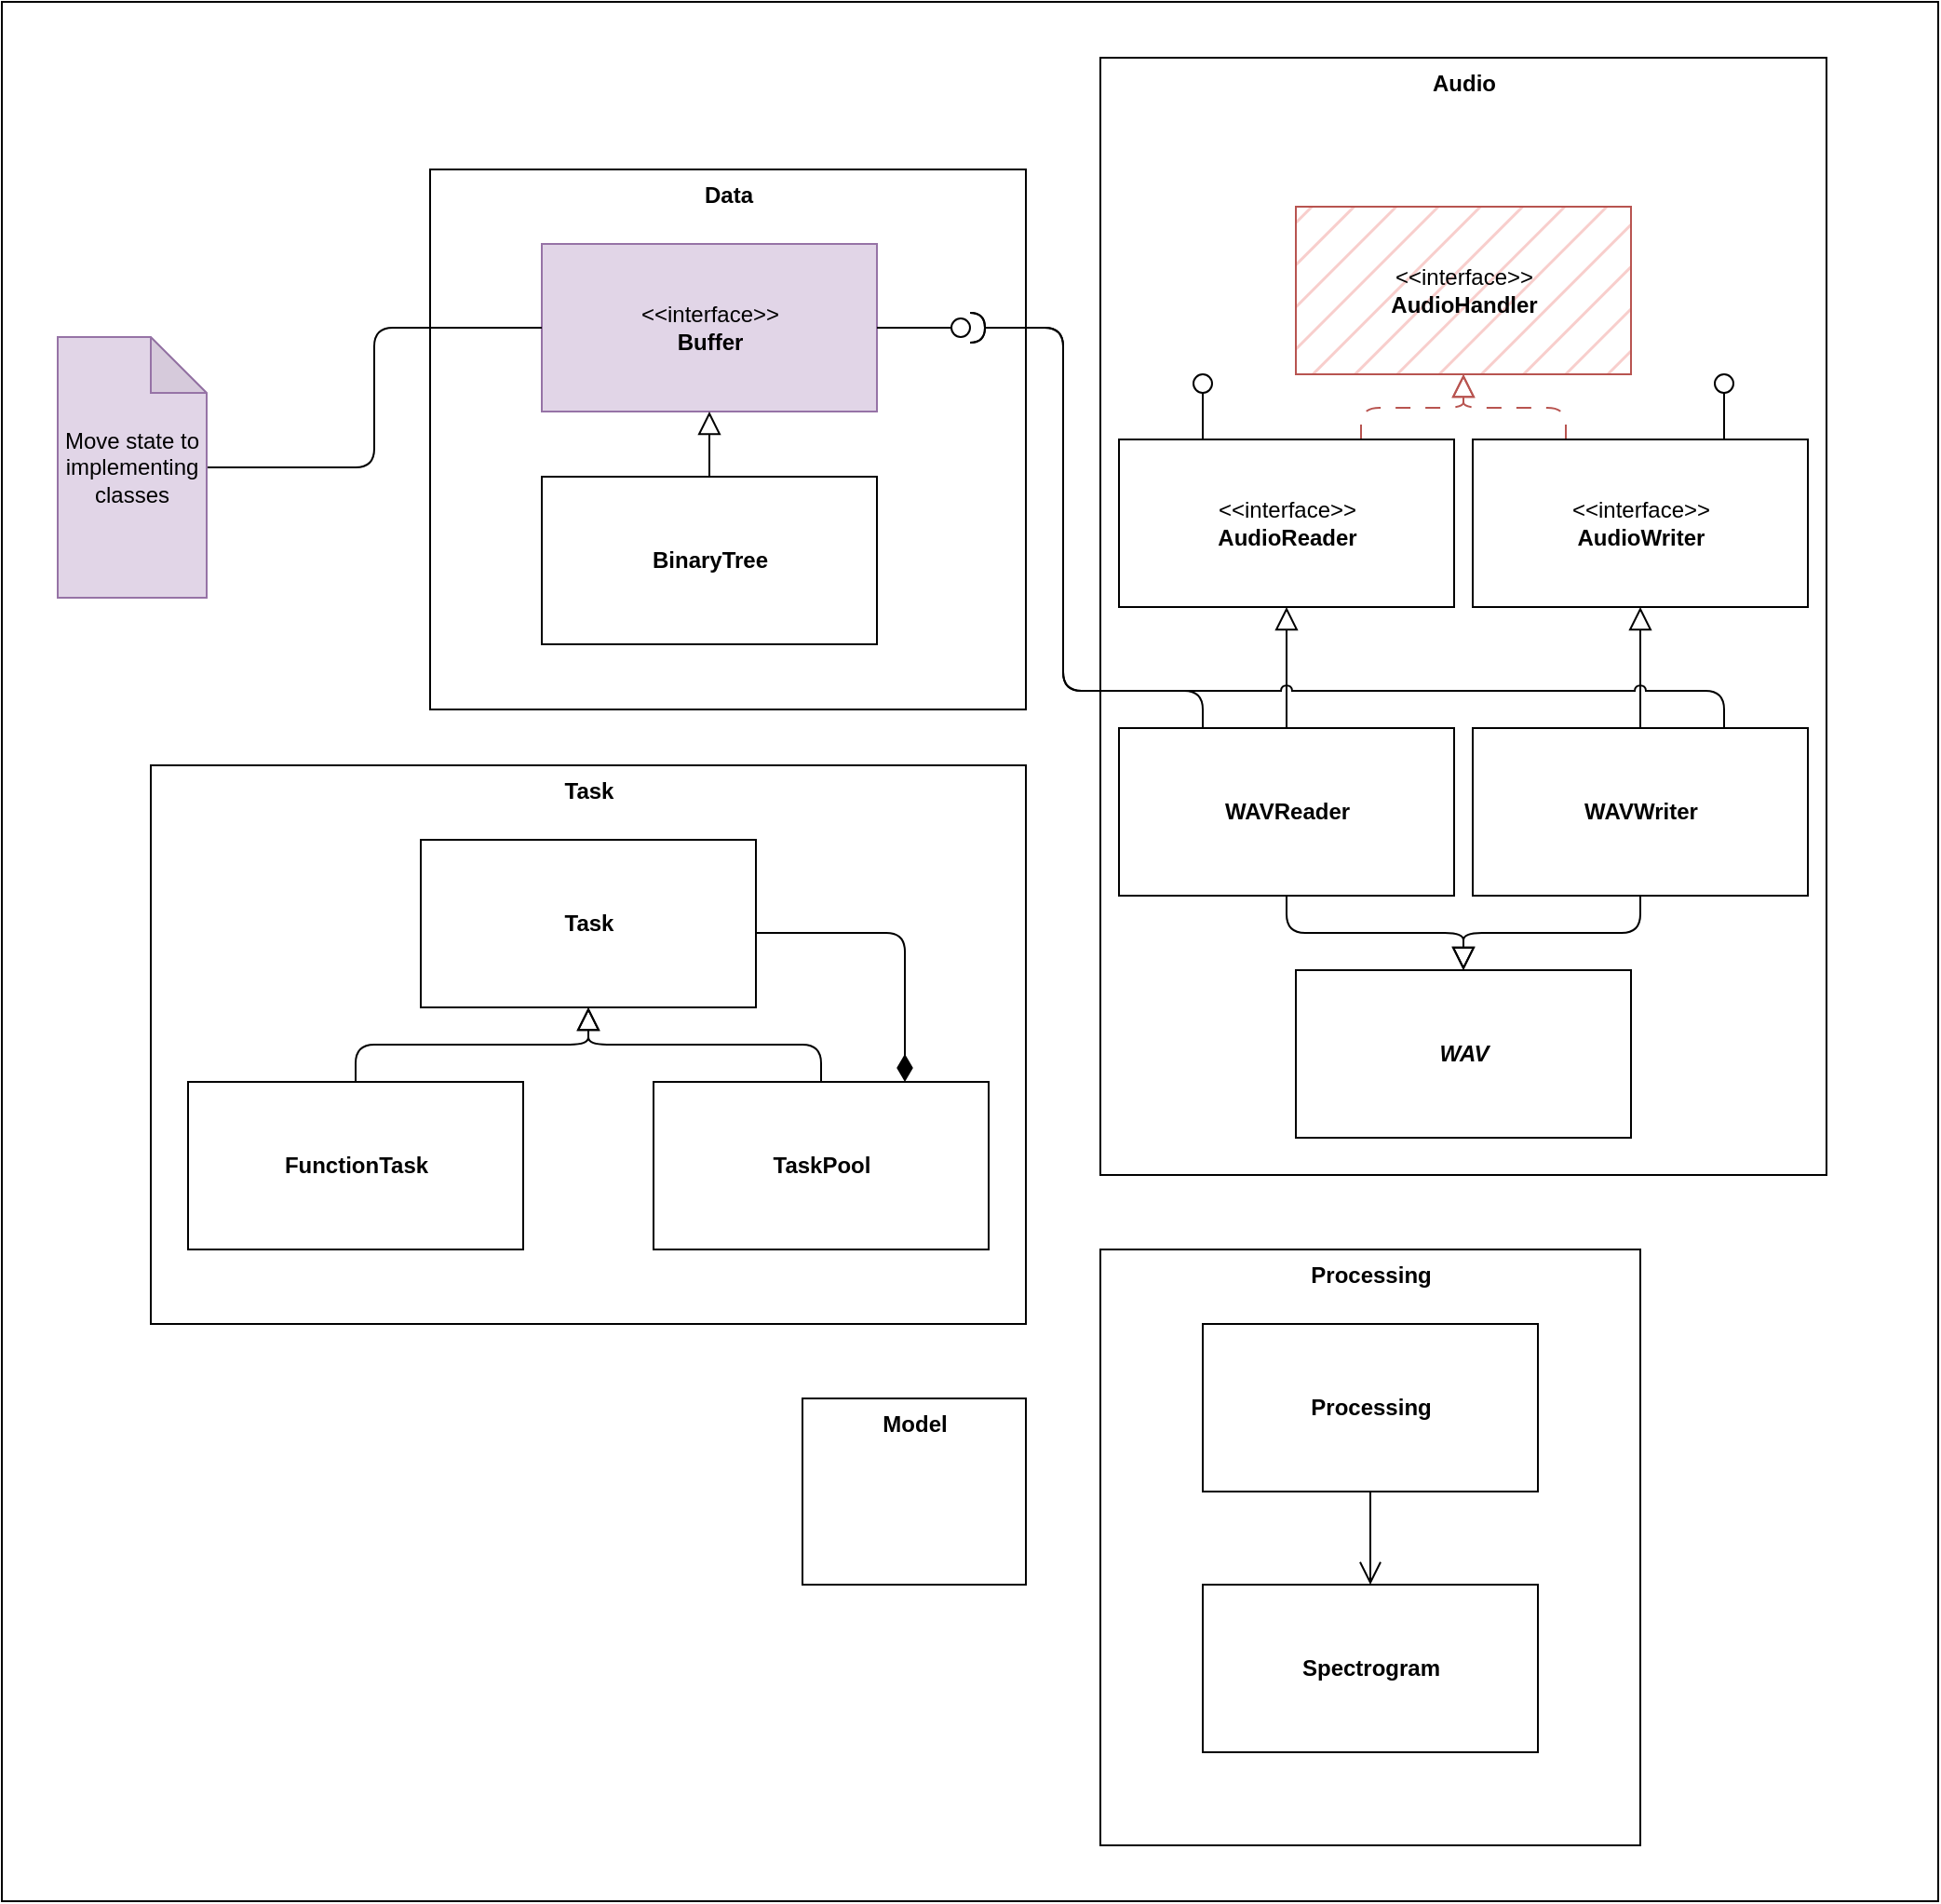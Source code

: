 <mxfile>
    <diagram id="rVW-LHmZWdmXAgt8M_pt" name="Page-1">
        <mxGraphModel dx="1943" dy="464" grid="1" gridSize="10" guides="1" tooltips="1" connect="1" arrows="1" fold="1" page="1" pageScale="1" pageWidth="827" pageHeight="1169" math="0" shadow="0">
            <root>
                <mxCell id="0"/>
                <mxCell id="1" parent="0"/>
                <mxCell id="93" value="" style="rounded=0;whiteSpace=wrap;html=1;" vertex="1" parent="1">
                    <mxGeometry x="-220" y="100" width="1040" height="1020" as="geometry"/>
                </mxCell>
                <mxCell id="11" value="&lt;b&gt;Audio&lt;/b&gt;" style="html=1;dropTarget=0;verticalAlign=top;" parent="1" vertex="1">
                    <mxGeometry x="370" y="130" width="390" height="600" as="geometry"/>
                </mxCell>
                <mxCell id="13" value="&lt;b&gt;Task&lt;/b&gt;" style="html=1;dropTarget=0;verticalAlign=top;" parent="1" vertex="1">
                    <mxGeometry x="-140" y="510" width="470" height="300" as="geometry"/>
                </mxCell>
                <mxCell id="15" value="&lt;b&gt;Processing&lt;/b&gt;" style="html=1;dropTarget=0;verticalAlign=top;" parent="1" vertex="1">
                    <mxGeometry x="370" y="770" width="290" height="320" as="geometry"/>
                </mxCell>
                <mxCell id="17" value="&lt;b&gt;Model&lt;/b&gt;" style="html=1;dropTarget=0;verticalAlign=top;" parent="1" vertex="1">
                    <mxGeometry x="210" y="850" width="120" height="100" as="geometry"/>
                </mxCell>
                <mxCell id="19" value="&lt;b&gt;Data&lt;/b&gt;" style="html=1;dropTarget=0;verticalAlign=top;" parent="1" vertex="1">
                    <mxGeometry x="10" y="190" width="320" height="290" as="geometry"/>
                </mxCell>
                <mxCell id="21" value="&amp;lt;&amp;lt;interface&amp;gt;&amp;gt;&lt;br&gt;&lt;b&gt;AudioHandler&lt;/b&gt;&lt;span style=&quot;color: rgba(0, 0, 0, 0); font-family: monospace; font-size: 0px; text-align: start;&quot;&gt;%3CmxGraphModel%3E%3Croot%3E%3CmxCell%20id%3D%220%22%2F%3E%3CmxCell%20id%3D%221%22%20parent%3D%220%22%2F%3E%3CmxCell%20id%3D%222%22%20value%3D%22AudioHandler%22%20style%3D%22html%3D1%3BdropTarget%3D0%3B%22%20vertex%3D%221%22%20parent%3D%221%22%3E%3CmxGeometry%20x%3D%22380%22%20y%3D%22240%22%20width%3D%22180%22%20height%3D%2290%22%20as%3D%22geometry%22%2F%3E%3C%2FmxCell%3E%3CmxCell%20id%3D%223%22%20value%3D%22%22%20style%3D%22shape%3Dmodule%3BjettyWidth%3D8%3BjettyHeight%3D4%3B%22%20vertex%3D%221%22%20parent%3D%222%22%3E%3CmxGeometry%20x%3D%221%22%20width%3D%2220%22%20height%3D%2220%22%20relative%3D%221%22%20as%3D%22geometry%22%3E%3CmxPoint%20x%3D%22-27%22%20y%3D%227%22%20as%3D%22offset%22%2F%3E%3C%2FmxGeometry%3E%3C%2FmxCell%3E%3C%2Froot%3E%3C%2FmxGraphModel%3E&lt;/span&gt;" style="html=1;dropTarget=0;fillColor=#f8cecc;strokeColor=#b85450;fillStyle=hatch;" parent="1" vertex="1">
                    <mxGeometry x="475" y="210" width="180" height="90" as="geometry"/>
                </mxCell>
                <mxCell id="28" style="edgeStyle=orthogonalEdgeStyle;html=1;entryX=0.5;entryY=1;entryDx=0;entryDy=0;endArrow=block;endFill=0;endSize=10;dashed=1;dashPattern=8 8;fillColor=#f8cecc;strokeColor=#b85450;" parent="1" source="23" target="21" edge="1">
                    <mxGeometry relative="1" as="geometry">
                        <Array as="points">
                            <mxPoint x="510" y="318"/>
                            <mxPoint x="565" y="318"/>
                        </Array>
                    </mxGeometry>
                </mxCell>
                <mxCell id="23" value="&amp;lt;&amp;lt;interface&amp;gt;&amp;gt;&lt;br&gt;&lt;b&gt;AudioReader&lt;/b&gt;" style="html=1;dropTarget=0;" parent="1" vertex="1">
                    <mxGeometry x="380" y="335" width="180" height="90" as="geometry"/>
                </mxCell>
                <mxCell id="27" style="edgeStyle=orthogonalEdgeStyle;html=1;entryX=0.5;entryY=1;entryDx=0;entryDy=0;endArrow=block;endFill=0;endSize=10;dashed=1;dashPattern=8 8;fillColor=#f8cecc;strokeColor=#b85450;" parent="1" source="25" target="21" edge="1">
                    <mxGeometry relative="1" as="geometry">
                        <Array as="points">
                            <mxPoint x="620" y="318"/>
                            <mxPoint x="565" y="318"/>
                        </Array>
                    </mxGeometry>
                </mxCell>
                <mxCell id="25" value="&amp;lt;&amp;lt;interface&amp;gt;&amp;gt;&lt;br&gt;&lt;b&gt;AudioWriter&lt;/b&gt;" style="html=1;dropTarget=0;" parent="1" vertex="1">
                    <mxGeometry x="570" y="335" width="180" height="90" as="geometry"/>
                </mxCell>
                <mxCell id="31" style="edgeStyle=orthogonalEdgeStyle;html=1;entryX=0.5;entryY=1;entryDx=0;entryDy=0;endArrow=block;endFill=0;endSize=10;" parent="1" source="29" target="23" edge="1">
                    <mxGeometry relative="1" as="geometry"/>
                </mxCell>
                <mxCell id="38" style="edgeStyle=orthogonalEdgeStyle;html=1;exitX=0.5;exitY=1;exitDx=0;exitDy=0;entryX=0.5;entryY=0;entryDx=0;entryDy=0;endArrow=block;endFill=0;endSize=10;" parent="1" source="29" target="35" edge="1">
                    <mxGeometry relative="1" as="geometry"/>
                </mxCell>
                <mxCell id="29" value="&lt;b&gt;WAVReader&lt;/b&gt;" style="html=1;dropTarget=0;" parent="1" vertex="1">
                    <mxGeometry x="380" y="490" width="180" height="90" as="geometry"/>
                </mxCell>
                <mxCell id="39" style="edgeStyle=orthogonalEdgeStyle;html=1;exitX=0.5;exitY=1;exitDx=0;exitDy=0;entryX=0.5;entryY=0;entryDx=0;entryDy=0;endArrow=block;endFill=0;endSize=10;" parent="1" source="33" target="35" edge="1">
                    <mxGeometry relative="1" as="geometry"/>
                </mxCell>
                <mxCell id="40" style="edgeStyle=orthogonalEdgeStyle;html=1;exitX=0.5;exitY=0;exitDx=0;exitDy=0;entryX=0.5;entryY=1;entryDx=0;entryDy=0;endArrow=block;endFill=0;endSize=10;" parent="1" source="33" target="25" edge="1">
                    <mxGeometry relative="1" as="geometry"/>
                </mxCell>
                <mxCell id="64" style="edgeStyle=orthogonalEdgeStyle;html=1;exitX=0.75;exitY=0;exitDx=0;exitDy=0;endArrow=halfCircle;endFill=0;jumpStyle=arc;endSize=6;" parent="1" source="33" target="86" edge="1">
                    <mxGeometry relative="1" as="geometry">
                        <Array as="points">
                            <mxPoint x="705" y="470"/>
                            <mxPoint x="350" y="470"/>
                            <mxPoint x="350" y="275"/>
                        </Array>
                        <mxPoint x="350" y="275" as="targetPoint"/>
                    </mxGeometry>
                </mxCell>
                <mxCell id="33" value="&lt;b&gt;WAVWriter&lt;/b&gt;" style="html=1;dropTarget=0;" parent="1" vertex="1">
                    <mxGeometry x="570" y="490" width="180" height="90" as="geometry"/>
                </mxCell>
                <mxCell id="63" style="edgeStyle=orthogonalEdgeStyle;html=1;endArrow=halfCircle;endFill=0;exitX=0.25;exitY=0;exitDx=0;exitDy=0;endSize=6;" parent="1" source="29" target="86" edge="1">
                    <mxGeometry relative="1" as="geometry">
                        <mxPoint x="425" y="480" as="sourcePoint"/>
                        <Array as="points">
                            <mxPoint x="425" y="470"/>
                            <mxPoint x="350" y="470"/>
                            <mxPoint x="350" y="275"/>
                        </Array>
                        <mxPoint x="340" y="275" as="targetPoint"/>
                    </mxGeometry>
                </mxCell>
                <mxCell id="35" value="&lt;b&gt;&lt;i&gt;WAV&lt;/i&gt;&lt;/b&gt;" style="html=1;dropTarget=0;" parent="1" vertex="1">
                    <mxGeometry x="475" y="620" width="180" height="90" as="geometry"/>
                </mxCell>
                <mxCell id="48" value="" style="rounded=0;orthogonalLoop=1;jettySize=auto;html=1;endArrow=none;endFill=0;sketch=0;sourcePerimeterSpacing=0;targetPerimeterSpacing=0;exitX=0.25;exitY=0;exitDx=0;exitDy=0;" parent="1" source="23" target="50" edge="1">
                    <mxGeometry relative="1" as="geometry">
                        <mxPoint x="430" y="315" as="sourcePoint"/>
                    </mxGeometry>
                </mxCell>
                <mxCell id="50" value="" style="ellipse;whiteSpace=wrap;html=1;align=center;aspect=fixed;resizable=0;points=[];outlineConnect=0;sketch=0;" parent="1" vertex="1">
                    <mxGeometry x="420" y="300" width="10" height="10" as="geometry"/>
                </mxCell>
                <mxCell id="51" value="" style="rounded=0;orthogonalLoop=1;jettySize=auto;html=1;endArrow=none;endFill=0;sketch=0;sourcePerimeterSpacing=0;targetPerimeterSpacing=0;exitX=0.75;exitY=0;exitDx=0;exitDy=0;" parent="1" source="25" target="53" edge="1">
                    <mxGeometry relative="1" as="geometry">
                        <mxPoint x="710" y="305" as="sourcePoint"/>
                    </mxGeometry>
                </mxCell>
                <mxCell id="53" value="" style="ellipse;whiteSpace=wrap;html=1;align=center;aspect=fixed;resizable=0;points=[];outlineConnect=0;sketch=0;" parent="1" vertex="1">
                    <mxGeometry x="700" y="300" width="10" height="10" as="geometry"/>
                </mxCell>
                <mxCell id="56" value="&amp;lt;&amp;lt;interface&amp;gt;&amp;gt;&lt;br&gt;&lt;b&gt;Buffer&lt;/b&gt;&lt;span style=&quot;font-weight: bold; color: rgba(0, 0, 0, 0); font-family: monospace; font-size: 0px; text-align: start;&quot;&gt;%3CmxGraphModel%3E%3Croot%3E%3CmxCell%20id%3D%220%22%2F%3E%3CmxCell%20id%3D%221%22%20parent%3D%220%22%2F%3E%3CmxCell%20id%3D%222%22%20value%3D%22AudioHandler%22%20style%3D%22html%3D1%3BdropTarget%3D0%3B%22%20vertex%3D%221%22%20parent%3D%221%22%3E%3CmxGeometry%20x%3D%22380%22%20y%3D%22240%22%20width%3D%22180%22%20height%3D%2290%22%20as%3D%22geometry%22%2F%3E%3C%2FmxCell%3E%3CmxCell%20id%3D%223%22%20value%3D%22%22%20style%3D%22shape%3Dmodule%3BjettyWidth%3D8%3BjettyHeight%3D4%3B%22%20vertex%3D%221%22%20parent%3D%222%22%3E%3CmxGeometry%20x%3D%221%22%20width%3D%2220%22%20height%3D%2220%22%20relative%3D%221%22%20as%3D%22geometry%22%3E%3CmxPoint%20x%3D%22-27%22%20y%3D%227%22%20as%3D%22offset%22%2F%3E%3C%2FmxGeometry%3E%3C%2FmxCell%3E%3C%2Froot%3E%3C%2FmxGraphModel%3E&lt;/span&gt;" style="html=1;dropTarget=0;fillColor=#e1d5e7;strokeColor=#9673a6;" parent="1" vertex="1">
                    <mxGeometry x="70" y="230" width="180" height="90" as="geometry"/>
                </mxCell>
                <mxCell id="60" style="edgeStyle=orthogonalEdgeStyle;html=1;entryX=0.5;entryY=1;entryDx=0;entryDy=0;endArrow=block;endFill=0;endSize=10;" parent="1" source="58" target="56" edge="1">
                    <mxGeometry relative="1" as="geometry"/>
                </mxCell>
                <mxCell id="58" value="BinaryTree" style="html=1;dropTarget=0;fontStyle=1" parent="1" vertex="1">
                    <mxGeometry x="70" y="355" width="180" height="90" as="geometry"/>
                </mxCell>
                <mxCell id="74" style="edgeStyle=orthogonalEdgeStyle;jumpStyle=arc;html=1;entryX=0.5;entryY=0;entryDx=0;entryDy=0;endArrow=open;endFill=0;endSize=10;" parent="1" source="67" target="68" edge="1">
                    <mxGeometry relative="1" as="geometry"/>
                </mxCell>
                <mxCell id="67" value="&lt;b&gt;Processing&lt;/b&gt;" style="html=1;dropTarget=0;" parent="1" vertex="1">
                    <mxGeometry x="425" y="810" width="180" height="90" as="geometry"/>
                </mxCell>
                <mxCell id="68" value="&lt;b&gt;Spectrogram&lt;/b&gt;" style="html=1;dropTarget=0;" parent="1" vertex="1">
                    <mxGeometry x="425" y="950" width="180" height="90" as="geometry"/>
                </mxCell>
                <mxCell id="78" style="edgeStyle=orthogonalEdgeStyle;jumpStyle=arc;html=1;entryX=0.5;entryY=1;entryDx=0;entryDy=0;endArrow=block;endFill=0;endSize=10;" parent="1" source="75" target="76" edge="1">
                    <mxGeometry relative="1" as="geometry"/>
                </mxCell>
                <mxCell id="75" value="&lt;b&gt;FunctionTask&lt;/b&gt;" style="html=1;dropTarget=0;" parent="1" vertex="1">
                    <mxGeometry x="-120" y="680" width="180" height="90" as="geometry"/>
                </mxCell>
                <mxCell id="82" style="edgeStyle=orthogonalEdgeStyle;jumpStyle=arc;html=1;entryX=0.75;entryY=0;entryDx=0;entryDy=0;endArrow=diamondThin;endFill=1;startSize=6;endSize=12;" parent="1" source="76" target="77" edge="1">
                    <mxGeometry relative="1" as="geometry">
                        <Array as="points">
                            <mxPoint x="265" y="600"/>
                        </Array>
                    </mxGeometry>
                </mxCell>
                <mxCell id="76" value="&lt;b&gt;Task&lt;/b&gt;" style="html=1;dropTarget=0;" parent="1" vertex="1">
                    <mxGeometry x="5" y="550" width="180" height="90" as="geometry"/>
                </mxCell>
                <mxCell id="79" style="edgeStyle=orthogonalEdgeStyle;jumpStyle=arc;html=1;endArrow=block;endFill=0;endSize=10;" parent="1" source="77" target="76" edge="1">
                    <mxGeometry relative="1" as="geometry"/>
                </mxCell>
                <mxCell id="77" value="&lt;b&gt;TaskPool&lt;/b&gt;" style="html=1;dropTarget=0;" parent="1" vertex="1">
                    <mxGeometry x="130" y="680" width="180" height="90" as="geometry"/>
                </mxCell>
                <mxCell id="84" value="" style="rounded=0;orthogonalLoop=1;jettySize=auto;html=1;endArrow=none;endFill=0;sketch=0;sourcePerimeterSpacing=0;targetPerimeterSpacing=0;exitX=1;exitY=0.5;exitDx=0;exitDy=0;" parent="1" source="56" target="86" edge="1">
                    <mxGeometry relative="1" as="geometry">
                        <mxPoint x="280" y="270" as="sourcePoint"/>
                    </mxGeometry>
                </mxCell>
                <mxCell id="86" value="" style="ellipse;whiteSpace=wrap;html=1;align=center;aspect=fixed;resizable=0;points=[];outlineConnect=0;sketch=0;" parent="1" vertex="1">
                    <mxGeometry x="290" y="270" width="10" height="10" as="geometry"/>
                </mxCell>
                <mxCell id="92" style="edgeStyle=orthogonalEdgeStyle;html=1;entryX=0;entryY=0.5;entryDx=0;entryDy=0;endArrow=none;endFill=0;endSize=6;" parent="1" source="91" target="56" edge="1">
                    <mxGeometry relative="1" as="geometry"/>
                </mxCell>
                <mxCell id="91" value="Move state to implementing classes" style="shape=note;whiteSpace=wrap;html=1;backgroundOutline=1;darkOpacity=0.05;fillColor=#e1d5e7;strokeColor=#9673a6;" parent="1" vertex="1">
                    <mxGeometry x="-190" y="280" width="80" height="140" as="geometry"/>
                </mxCell>
            </root>
        </mxGraphModel>
    </diagram>
</mxfile>